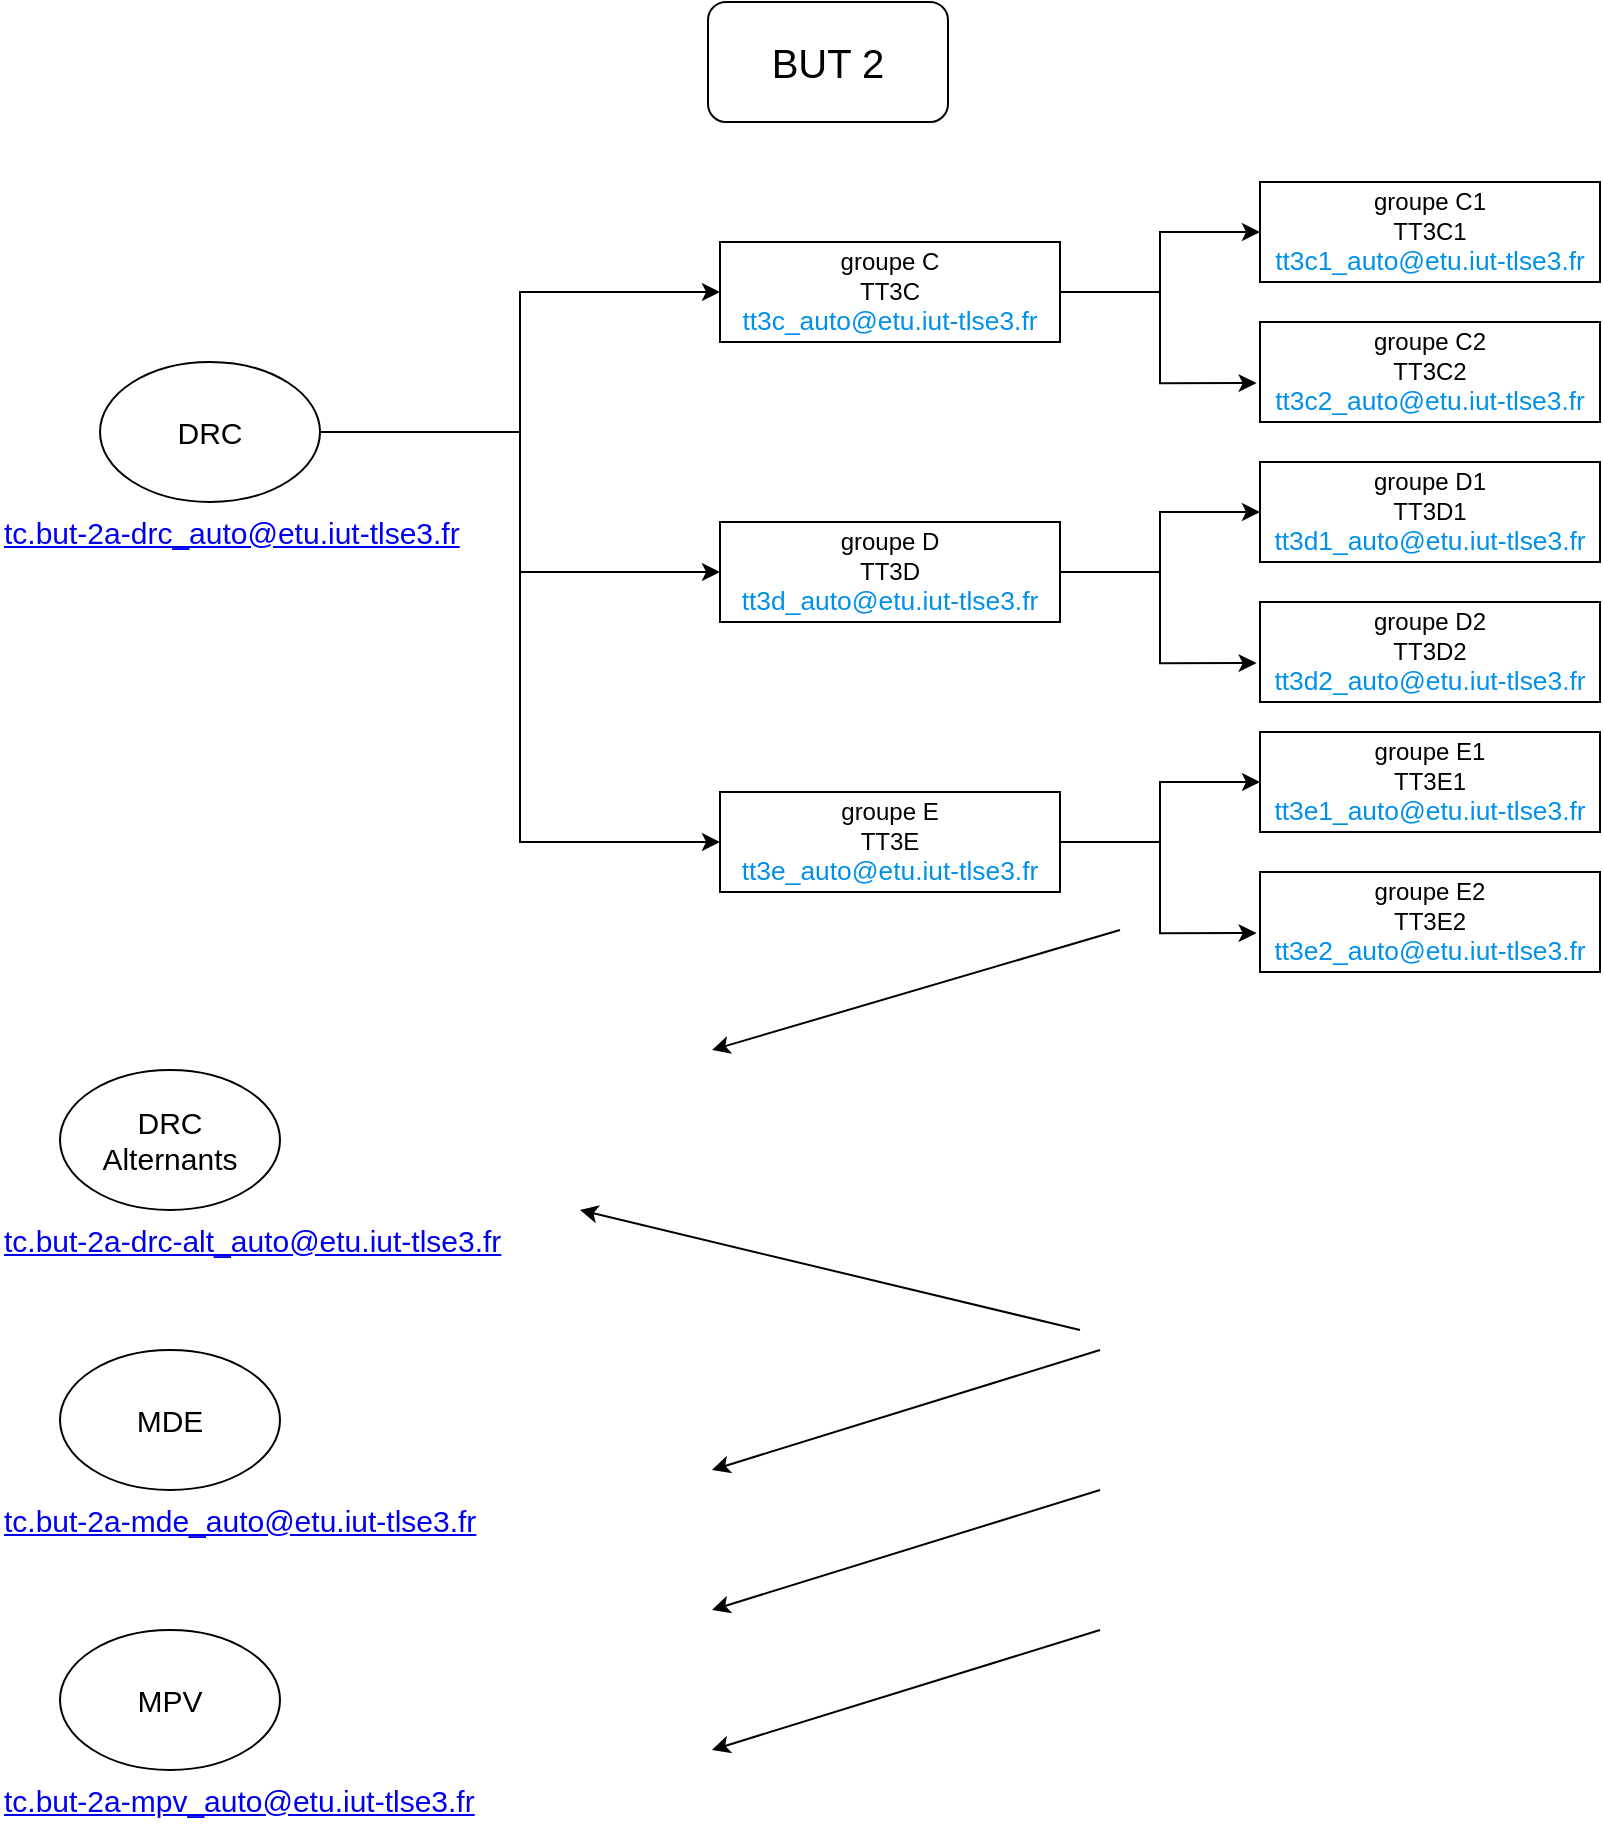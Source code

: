 <mxfile version="22.1.11" type="github">
  <diagram name="Page-1" id="LkRhmX5udIgWVVvKP2tT">
    <mxGraphModel dx="1430" dy="756" grid="1" gridSize="10" guides="1" tooltips="1" connect="1" arrows="1" fold="1" page="1" pageScale="1" pageWidth="827" pageHeight="1169" math="0" shadow="0">
      <root>
        <mxCell id="0" />
        <mxCell id="1" parent="0" />
        <mxCell id="s7MB-vvQS7g_MF5XI4Nz-1" value="BUT 2" style="rounded=1;whiteSpace=wrap;html=1;fontSize=20;" parent="1" vertex="1">
          <mxGeometry x="354" y="10" width="120" height="60" as="geometry" />
        </mxCell>
        <mxCell id="p2Pn64rqvdL8HzTHEJ3j-6" style="edgeStyle=orthogonalEdgeStyle;rounded=0;orthogonalLoop=1;jettySize=auto;html=1;exitX=1;exitY=0.5;exitDx=0;exitDy=0;entryX=0;entryY=0.5;entryDx=0;entryDy=0;" edge="1" parent="1" source="s7MB-vvQS7g_MF5XI4Nz-4" target="p2Pn64rqvdL8HzTHEJ3j-5">
          <mxGeometry relative="1" as="geometry" />
        </mxCell>
        <mxCell id="p2Pn64rqvdL8HzTHEJ3j-19" style="edgeStyle=orthogonalEdgeStyle;rounded=0;orthogonalLoop=1;jettySize=auto;html=1;exitX=1;exitY=0.5;exitDx=0;exitDy=0;entryX=0;entryY=0.5;entryDx=0;entryDy=0;" edge="1" parent="1" source="s7MB-vvQS7g_MF5XI4Nz-4" target="p2Pn64rqvdL8HzTHEJ3j-15">
          <mxGeometry relative="1" as="geometry" />
        </mxCell>
        <mxCell id="s7MB-vvQS7g_MF5XI4Nz-4" value="DRC" style="ellipse;whiteSpace=wrap;html=1;fontSize=15;" parent="1" vertex="1">
          <mxGeometry x="50" y="190" width="110" height="70" as="geometry" />
        </mxCell>
        <mxCell id="s7MB-vvQS7g_MF5XI4Nz-5" value="DRC&lt;br&gt;Alternants" style="ellipse;whiteSpace=wrap;html=1;fontSize=15;" parent="1" vertex="1">
          <mxGeometry x="30" y="544" width="110" height="70" as="geometry" />
        </mxCell>
        <mxCell id="s7MB-vvQS7g_MF5XI4Nz-8" value="MPV" style="ellipse;whiteSpace=wrap;html=1;fontSize=15;" parent="1" vertex="1">
          <mxGeometry x="30" y="824" width="110" height="70" as="geometry" />
        </mxCell>
        <mxCell id="s7MB-vvQS7g_MF5XI4Nz-9" value="MDE" style="ellipse;whiteSpace=wrap;html=1;fontSize=15;" parent="1" vertex="1">
          <mxGeometry x="30" y="684" width="110" height="70" as="geometry" />
        </mxCell>
        <mxCell id="s7MB-vvQS7g_MF5XI4Nz-53" value="" style="endArrow=classic;html=1;rounded=0;entryX=1;entryY=0.5;entryDx=0;entryDy=0;exitX=0;exitY=0.5;exitDx=0;exitDy=0;" parent="1" source="s7MB-vvQS7g_MF5XI4Nz-39" edge="1">
          <mxGeometry relative="1" as="geometry">
            <mxPoint x="560" y="474" as="sourcePoint" />
            <mxPoint x="356" y="534" as="targetPoint" />
          </mxGeometry>
        </mxCell>
        <mxCell id="s7MB-vvQS7g_MF5XI4Nz-55" value="" style="endArrow=classic;html=1;rounded=0;entryX=1;entryY=0.5;entryDx=0;entryDy=0;exitX=0;exitY=0.5;exitDx=0;exitDy=0;" parent="1" target="s7MB-vvQS7g_MF5XI4Nz-18" edge="1">
          <mxGeometry relative="1" as="geometry">
            <mxPoint x="540" y="674" as="sourcePoint" />
            <mxPoint x="290" y="614" as="targetPoint" />
          </mxGeometry>
        </mxCell>
        <mxCell id="s7MB-vvQS7g_MF5XI4Nz-57" value="" style="endArrow=classic;html=1;rounded=0;entryX=1;entryY=0.5;entryDx=0;entryDy=0;exitX=0;exitY=0.5;exitDx=0;exitDy=0;" parent="1" source="s7MB-vvQS7g_MF5XI4Nz-42" edge="1">
          <mxGeometry relative="1" as="geometry">
            <mxPoint x="550" y="684" as="sourcePoint" />
            <mxPoint x="356" y="744" as="targetPoint" />
          </mxGeometry>
        </mxCell>
        <mxCell id="s7MB-vvQS7g_MF5XI4Nz-59" value="" style="endArrow=classic;html=1;rounded=0;entryX=1;entryY=0.5;entryDx=0;entryDy=0;exitX=0;exitY=0.5;exitDx=0;exitDy=0;" parent="1" source="s7MB-vvQS7g_MF5XI4Nz-43" edge="1">
          <mxGeometry relative="1" as="geometry">
            <mxPoint x="550" y="754" as="sourcePoint" />
            <mxPoint x="356" y="814" as="targetPoint" />
          </mxGeometry>
        </mxCell>
        <mxCell id="s7MB-vvQS7g_MF5XI4Nz-61" value="" style="endArrow=classic;html=1;rounded=0;entryX=1;entryY=0.5;entryDx=0;entryDy=0;exitX=0;exitY=0.5;exitDx=0;exitDy=0;" parent="1" source="s7MB-vvQS7g_MF5XI4Nz-44" edge="1">
          <mxGeometry relative="1" as="geometry">
            <mxPoint x="550" y="824" as="sourcePoint" />
            <mxPoint x="356" y="884" as="targetPoint" />
          </mxGeometry>
        </mxCell>
        <mxCell id="s7MB-vvQS7g_MF5XI4Nz-72" value="&lt;a href=&quot;mailto:tc.but-2a-drc_auto@etu.iut-tlse3.fr&quot;&gt;tc.but-2a-drc_auto@etu.iut-tlse3.fr&lt;/a&gt;" style="text;html=1;strokeColor=none;fillColor=none;align=left;verticalAlign=middle;whiteSpace=wrap;rounded=0;fontSize=15;fontColor=#055AB2;" parent="1" vertex="1">
          <mxGeometry y="260" width="240" height="30" as="geometry" />
        </mxCell>
        <mxCell id="s7MB-vvQS7g_MF5XI4Nz-74" value="&lt;a href=&quot;mailto:tc.but-2a-mde_auto@etu.iut-tlse3.fr&quot;&gt;tc.but-2a-mde_auto@etu.iut-tlse3.fr&lt;/a&gt;" style="text;html=1;strokeColor=none;fillColor=none;align=left;verticalAlign=middle;whiteSpace=wrap;rounded=0;fontSize=15;fontColor=#055AB2;" parent="1" vertex="1">
          <mxGeometry y="754" width="270" height="30" as="geometry" />
        </mxCell>
        <mxCell id="s7MB-vvQS7g_MF5XI4Nz-75" value="&lt;a href=&quot;mailto:tc.but-2a-mpv_auto@etu.iut-tlse3.fr&quot;&gt;tc.but-2a-mpv_auto@etu.iut-tlse3.fr&lt;/a&gt;" style="text;html=1;strokeColor=none;fillColor=none;align=left;verticalAlign=middle;whiteSpace=wrap;rounded=0;fontSize=15;fontColor=#055AB2;" parent="1" vertex="1">
          <mxGeometry y="894" width="280" height="30" as="geometry" />
        </mxCell>
        <mxCell id="mfzl7yPazm54SCrmdIJB-1" value="&lt;a href=&quot;mailto:tc.but-2a-drc-alt_auto@etu.iut-tlse3.fr&quot;&gt;tc.but-2a-drc-alt_auto@etu.iut-tlse3.fr&lt;/a&gt;" style="text;html=1;strokeColor=none;fillColor=none;align=left;verticalAlign=middle;whiteSpace=wrap;rounded=0;fontSize=15;fontColor=#055AB2;" parent="1" vertex="1">
          <mxGeometry y="614" width="290" height="30" as="geometry" />
        </mxCell>
        <mxCell id="p2Pn64rqvdL8HzTHEJ3j-9" style="edgeStyle=orthogonalEdgeStyle;rounded=0;orthogonalLoop=1;jettySize=auto;html=1;exitX=1;exitY=0.5;exitDx=0;exitDy=0;entryX=0;entryY=0.5;entryDx=0;entryDy=0;" edge="1" parent="1" source="p2Pn64rqvdL8HzTHEJ3j-5" target="p2Pn64rqvdL8HzTHEJ3j-7">
          <mxGeometry relative="1" as="geometry" />
        </mxCell>
        <mxCell id="p2Pn64rqvdL8HzTHEJ3j-5" value="groupe C&lt;br style=&quot;border-color: var(--border-color);&quot;&gt;TT3C&lt;br style=&quot;border-color: var(--border-color);&quot;&gt;&lt;a style=&quot;border: 0px; box-sizing: inherit; font-family: Raleway, sans-serif; font-size: 1.1em; background-color: rgb(255, 255, 255); line-height: inherit; color: rgb(0, 144, 233); text-decoration-line: none; cursor: pointer; margin: 0px; padding: 0px; text-size-adjust: 100%; font-variant-numeric: inherit; font-variant-east-asian: inherit; font-variant-alternates: inherit; font-variant-position: inherit; font-stretch: inherit; font-optical-sizing: inherit; font-kerning: inherit; font-feature-settings: inherit; font-variation-settings: inherit; vertical-align: baseline; transition: background-color 300ms ease-out 0s; -webkit-tap-highlight-color: rgba(0, 0, 0, 0); text-align: left;&quot; href=&quot;mailto:tt3c_auto@etu.iut-tlse3.fr&quot;&gt;tt3c_auto@etu.iut-tlse3.fr&lt;/a&gt;" style="rounded=0;whiteSpace=wrap;html=1;" vertex="1" parent="1">
          <mxGeometry x="360" y="130" width="170" height="50" as="geometry" />
        </mxCell>
        <mxCell id="p2Pn64rqvdL8HzTHEJ3j-7" value="groupe C1&lt;br style=&quot;border-color: var(--border-color);&quot;&gt;TT3C1&lt;br style=&quot;border-color: var(--border-color);&quot;&gt;&lt;a style=&quot;box-sizing: inherit; font-family: Raleway, sans-serif; font-size: 1.1em; background-color: rgb(255, 255, 255); line-height: inherit; color: rgb(0, 144, 233); text-decoration-line: none; cursor: pointer; margin: 0px; padding: 0px; border: 0px; text-size-adjust: 100%; font-variant-numeric: inherit; font-variant-east-asian: inherit; font-variant-alternates: inherit; font-variant-position: inherit; font-stretch: inherit; font-optical-sizing: inherit; font-kerning: inherit; font-feature-settings: inherit; font-variation-settings: inherit; vertical-align: baseline; transition: background-color 300ms ease-out 0s; -webkit-tap-highlight-color: rgba(0, 0, 0, 0); text-align: left;&quot; href=&quot;mailto:tt3c1@etu.iut-tlse3.fr&quot;&gt;tt3c1_auto@etu.iut-tlse3.fr&lt;/a&gt;" style="rounded=0;whiteSpace=wrap;html=1;" vertex="1" parent="1">
          <mxGeometry x="630" y="100" width="170" height="50" as="geometry" />
        </mxCell>
        <mxCell id="p2Pn64rqvdL8HzTHEJ3j-8" value="groupe C2&lt;br style=&quot;border-color: var(--border-color);&quot;&gt;TT3C2&lt;br style=&quot;border-color: var(--border-color);&quot;&gt;&lt;a href=&quot;mailto:tt3c2@etu.iut-tlse3.fr&quot; style=&quot;box-sizing: inherit; font-family: Raleway, sans-serif; font-size: 1.1em; background-color: rgb(255, 255, 255); line-height: inherit; color: rgb(0, 144, 233); text-decoration-line: none; cursor: pointer; margin: 0px; padding: 0px; border: 0px; text-size-adjust: 100%; font-variant-numeric: inherit; font-variant-east-asian: inherit; font-variant-alternates: inherit; font-variant-position: inherit; font-stretch: inherit; font-optical-sizing: inherit; font-kerning: inherit; font-feature-settings: inherit; font-variation-settings: inherit; vertical-align: baseline; transition: background-color 300ms ease-out 0s; -webkit-tap-highlight-color: rgba(0, 0, 0, 0); text-align: left;&quot;&gt;tt3c2_auto@etu.iut-tlse3.fr&lt;/a&gt;" style="rounded=0;whiteSpace=wrap;html=1;" vertex="1" parent="1">
          <mxGeometry x="630" y="170" width="170" height="50" as="geometry" />
        </mxCell>
        <mxCell id="p2Pn64rqvdL8HzTHEJ3j-10" style="edgeStyle=orthogonalEdgeStyle;rounded=0;orthogonalLoop=1;jettySize=auto;html=1;exitX=1;exitY=0.5;exitDx=0;exitDy=0;entryX=-0.01;entryY=0.611;entryDx=0;entryDy=0;entryPerimeter=0;" edge="1" parent="1" source="p2Pn64rqvdL8HzTHEJ3j-5" target="p2Pn64rqvdL8HzTHEJ3j-8">
          <mxGeometry relative="1" as="geometry" />
        </mxCell>
        <mxCell id="p2Pn64rqvdL8HzTHEJ3j-14" style="edgeStyle=orthogonalEdgeStyle;rounded=0;orthogonalLoop=1;jettySize=auto;html=1;exitX=1;exitY=0.5;exitDx=0;exitDy=0;entryX=0;entryY=0.5;entryDx=0;entryDy=0;" edge="1" parent="1" source="p2Pn64rqvdL8HzTHEJ3j-15" target="p2Pn64rqvdL8HzTHEJ3j-16">
          <mxGeometry relative="1" as="geometry" />
        </mxCell>
        <mxCell id="p2Pn64rqvdL8HzTHEJ3j-15" value="groupe D&lt;br style=&quot;border-color: var(--border-color);&quot;&gt;TT3D&lt;br style=&quot;border-color: var(--border-color);&quot;&gt;&lt;a style=&quot;border: 0px; box-sizing: inherit; font-family: Raleway, sans-serif; font-size: 1.1em; background-color: rgb(255, 255, 255); line-height: inherit; color: rgb(0, 144, 233); text-decoration-line: none; cursor: pointer; margin: 0px; padding: 0px; text-size-adjust: 100%; font-variant-numeric: inherit; font-variant-east-asian: inherit; font-variant-alternates: inherit; font-variant-position: inherit; font-stretch: inherit; font-optical-sizing: inherit; font-kerning: inherit; font-feature-settings: inherit; font-variation-settings: inherit; vertical-align: baseline; transition: background-color 300ms ease-out 0s; -webkit-tap-highlight-color: rgba(0, 0, 0, 0); text-align: left;&quot; href=&quot;mailto:tt3d_auto@etu.iut-tlse3.fr&quot;&gt;tt3d_auto@etu.iut-tlse3.fr&lt;/a&gt;" style="rounded=0;whiteSpace=wrap;html=1;" vertex="1" parent="1">
          <mxGeometry x="360" y="270" width="170" height="50" as="geometry" />
        </mxCell>
        <mxCell id="p2Pn64rqvdL8HzTHEJ3j-16" value="groupe D1&lt;br style=&quot;border-color: var(--border-color);&quot;&gt;TT3D1&lt;br style=&quot;border-color: var(--border-color);&quot;&gt;&lt;a style=&quot;box-sizing: inherit; font-family: Raleway, sans-serif; font-size: 1.1em; background-color: rgb(255, 255, 255); line-height: inherit; color: rgb(0, 144, 233); text-decoration-line: none; cursor: pointer; margin: 0px; padding: 0px; border: 0px; text-size-adjust: 100%; font-variant-numeric: inherit; font-variant-east-asian: inherit; font-variant-alternates: inherit; font-variant-position: inherit; font-stretch: inherit; font-optical-sizing: inherit; font-kerning: inherit; font-feature-settings: inherit; font-variation-settings: inherit; vertical-align: baseline; transition: background-color 300ms ease-out 0s; -webkit-tap-highlight-color: rgba(0, 0, 0, 0); text-align: left;&quot; href=&quot;mailto:tt3d1@etu.iut-tlse3.fr&quot;&gt;tt3d1_auto@etu.iut-tlse3.fr&lt;/a&gt;" style="rounded=0;whiteSpace=wrap;html=1;" vertex="1" parent="1">
          <mxGeometry x="630" y="240" width="170" height="50" as="geometry" />
        </mxCell>
        <mxCell id="p2Pn64rqvdL8HzTHEJ3j-17" value="groupe D2&lt;br style=&quot;border-color: var(--border-color);&quot;&gt;TT3D2&lt;br style=&quot;border-color: var(--border-color);&quot;&gt;&lt;a href=&quot;mailto:tt3d2@etu.iut-tlse3.fr&quot; style=&quot;box-sizing: inherit; font-family: Raleway, sans-serif; font-size: 1.1em; background-color: rgb(255, 255, 255); line-height: inherit; color: rgb(0, 144, 233); text-decoration-line: none; cursor: pointer; margin: 0px; padding: 0px; border: 0px; text-size-adjust: 100%; font-variant-numeric: inherit; font-variant-east-asian: inherit; font-variant-alternates: inherit; font-variant-position: inherit; font-stretch: inherit; font-optical-sizing: inherit; font-kerning: inherit; font-feature-settings: inherit; font-variation-settings: inherit; vertical-align: baseline; transition: background-color 300ms ease-out 0s; -webkit-tap-highlight-color: rgba(0, 0, 0, 0); text-align: left;&quot;&gt;tt3d2_auto@etu.iut-tlse3.fr&lt;/a&gt;" style="rounded=0;whiteSpace=wrap;html=1;" vertex="1" parent="1">
          <mxGeometry x="630" y="310" width="170" height="50" as="geometry" />
        </mxCell>
        <mxCell id="p2Pn64rqvdL8HzTHEJ3j-18" style="edgeStyle=orthogonalEdgeStyle;rounded=0;orthogonalLoop=1;jettySize=auto;html=1;exitX=1;exitY=0.5;exitDx=0;exitDy=0;entryX=-0.01;entryY=0.611;entryDx=0;entryDy=0;entryPerimeter=0;" edge="1" parent="1" source="p2Pn64rqvdL8HzTHEJ3j-15" target="p2Pn64rqvdL8HzTHEJ3j-17">
          <mxGeometry relative="1" as="geometry" />
        </mxCell>
        <mxCell id="p2Pn64rqvdL8HzTHEJ3j-20" style="edgeStyle=orthogonalEdgeStyle;rounded=0;orthogonalLoop=1;jettySize=auto;html=1;exitX=1;exitY=0.5;exitDx=0;exitDy=0;entryX=0;entryY=0.5;entryDx=0;entryDy=0;" edge="1" parent="1" target="p2Pn64rqvdL8HzTHEJ3j-22" source="s7MB-vvQS7g_MF5XI4Nz-4">
          <mxGeometry relative="1" as="geometry">
            <mxPoint x="160" y="360" as="sourcePoint" />
          </mxGeometry>
        </mxCell>
        <mxCell id="p2Pn64rqvdL8HzTHEJ3j-21" style="edgeStyle=orthogonalEdgeStyle;rounded=0;orthogonalLoop=1;jettySize=auto;html=1;exitX=1;exitY=0.5;exitDx=0;exitDy=0;entryX=0;entryY=0.5;entryDx=0;entryDy=0;" edge="1" parent="1" source="p2Pn64rqvdL8HzTHEJ3j-22" target="p2Pn64rqvdL8HzTHEJ3j-23">
          <mxGeometry relative="1" as="geometry" />
        </mxCell>
        <mxCell id="p2Pn64rqvdL8HzTHEJ3j-22" value="groupe E&lt;br style=&quot;border-color: var(--border-color);&quot;&gt;TT3E&lt;br style=&quot;border-color: var(--border-color);&quot;&gt;&lt;a style=&quot;border: 0px; box-sizing: inherit; font-family: Raleway, sans-serif; font-size: 1.1em; background-color: rgb(255, 255, 255); line-height: inherit; color: rgb(0, 144, 233); text-decoration-line: none; cursor: pointer; margin: 0px; padding: 0px; text-size-adjust: 100%; font-variant-numeric: inherit; font-variant-east-asian: inherit; font-variant-alternates: inherit; font-variant-position: inherit; font-stretch: inherit; font-optical-sizing: inherit; font-kerning: inherit; font-feature-settings: inherit; font-variation-settings: inherit; vertical-align: baseline; transition: background-color 300ms ease-out 0s; -webkit-tap-highlight-color: rgba(0, 0, 0, 0); text-align: left;&quot; href=&quot;mailto:tt3e_auto@etu.iut-tlse3.fr&quot;&gt;tt3e_auto@etu.iut-tlse3.fr&lt;/a&gt;" style="rounded=0;whiteSpace=wrap;html=1;" vertex="1" parent="1">
          <mxGeometry x="360" y="405" width="170" height="50" as="geometry" />
        </mxCell>
        <mxCell id="p2Pn64rqvdL8HzTHEJ3j-23" value="groupe E1&lt;br style=&quot;border-color: var(--border-color);&quot;&gt;TT3E1&lt;br style=&quot;border-color: var(--border-color);&quot;&gt;&lt;a style=&quot;box-sizing: inherit; font-family: Raleway, sans-serif; font-size: 1.1em; background-color: rgb(255, 255, 255); line-height: inherit; color: rgb(0, 144, 233); text-decoration-line: none; cursor: pointer; margin: 0px; padding: 0px; border: 0px; text-size-adjust: 100%; font-variant-numeric: inherit; font-variant-east-asian: inherit; font-variant-alternates: inherit; font-variant-position: inherit; font-stretch: inherit; font-optical-sizing: inherit; font-kerning: inherit; font-feature-settings: inherit; font-variation-settings: inherit; vertical-align: baseline; transition: background-color 300ms ease-out 0s; -webkit-tap-highlight-color: rgba(0, 0, 0, 0); text-align: left;&quot; href=&quot;mailto:tt3e1@etu.iut-tlse3.fr&quot;&gt;tt3e1_auto@etu.iut-tlse3.fr&lt;/a&gt;" style="rounded=0;whiteSpace=wrap;html=1;" vertex="1" parent="1">
          <mxGeometry x="630" y="375" width="170" height="50" as="geometry" />
        </mxCell>
        <mxCell id="p2Pn64rqvdL8HzTHEJ3j-24" value="groupe E2&lt;br style=&quot;border-color: var(--border-color);&quot;&gt;TT3E2&lt;br style=&quot;border-color: var(--border-color);&quot;&gt;&lt;a href=&quot;mailto:tte2@etu.iut-tlse3.fr&quot; style=&quot;box-sizing: inherit; font-family: Raleway, sans-serif; font-size: 1.1em; background-color: rgb(255, 255, 255); line-height: inherit; color: rgb(0, 144, 233); text-decoration-line: none; cursor: pointer; margin: 0px; padding: 0px; border: 0px; text-size-adjust: 100%; font-variant-numeric: inherit; font-variant-east-asian: inherit; font-variant-alternates: inherit; font-variant-position: inherit; font-stretch: inherit; font-optical-sizing: inherit; font-kerning: inherit; font-feature-settings: inherit; font-variation-settings: inherit; vertical-align: baseline; transition: background-color 300ms ease-out 0s; -webkit-tap-highlight-color: rgba(0, 0, 0, 0); text-align: left;&quot;&gt;tt3e2_auto@etu.iut-tlse3.fr&lt;/a&gt;" style="rounded=0;whiteSpace=wrap;html=1;" vertex="1" parent="1">
          <mxGeometry x="630" y="445" width="170" height="50" as="geometry" />
        </mxCell>
        <mxCell id="p2Pn64rqvdL8HzTHEJ3j-25" style="edgeStyle=orthogonalEdgeStyle;rounded=0;orthogonalLoop=1;jettySize=auto;html=1;exitX=1;exitY=0.5;exitDx=0;exitDy=0;entryX=-0.01;entryY=0.611;entryDx=0;entryDy=0;entryPerimeter=0;" edge="1" parent="1" source="p2Pn64rqvdL8HzTHEJ3j-22" target="p2Pn64rqvdL8HzTHEJ3j-24">
          <mxGeometry relative="1" as="geometry" />
        </mxCell>
      </root>
    </mxGraphModel>
  </diagram>
</mxfile>
